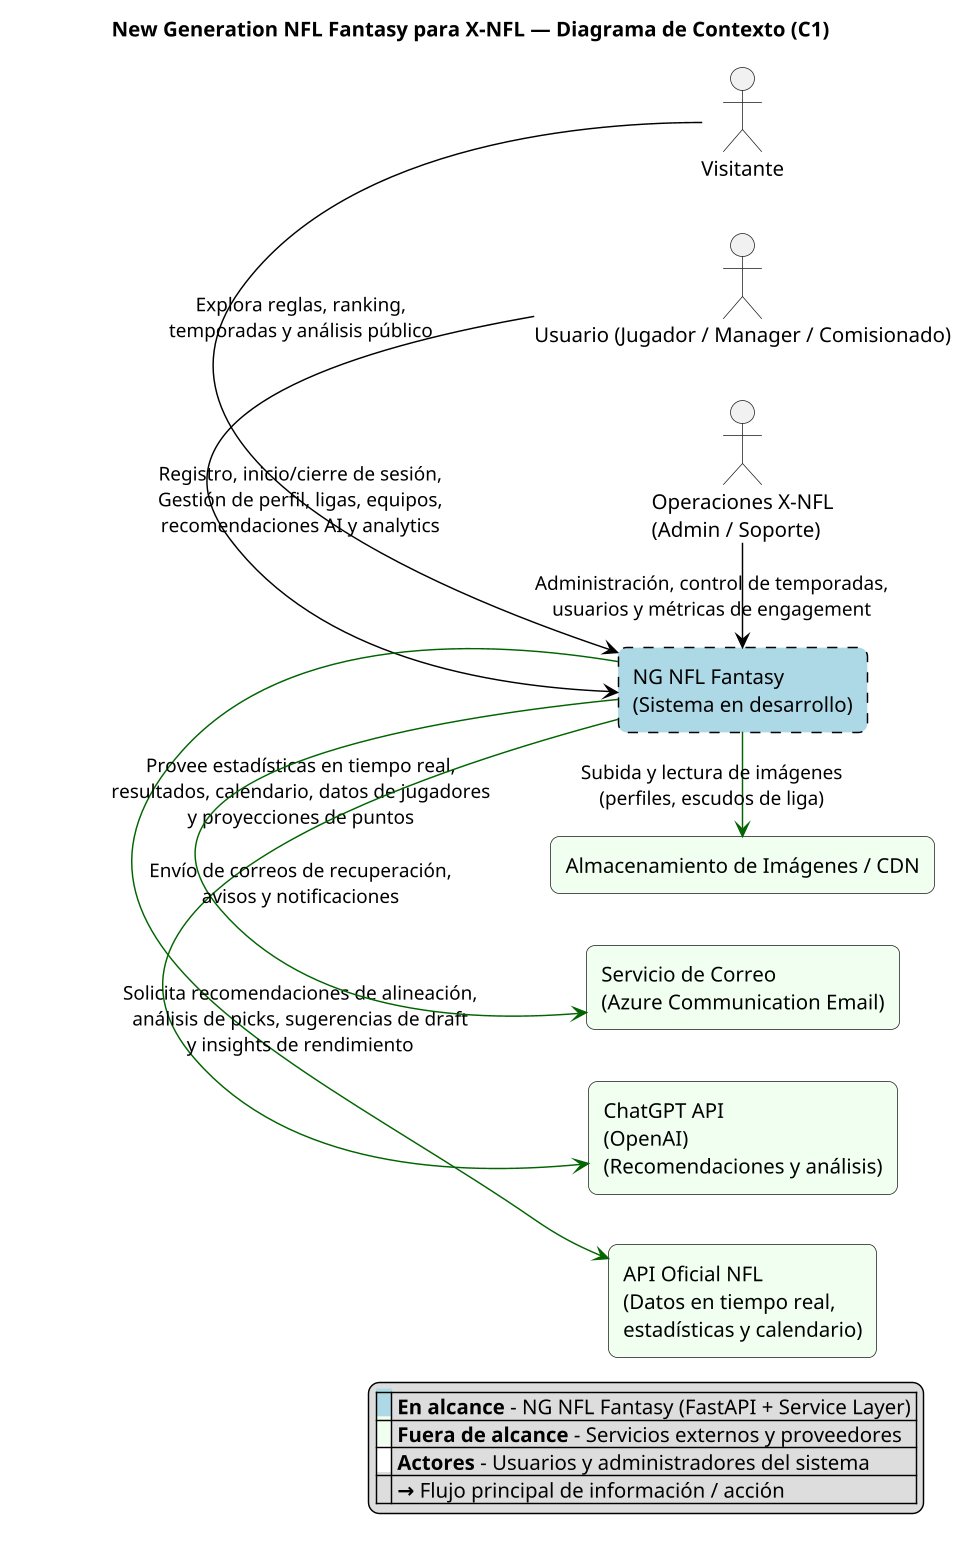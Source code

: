 @startuml contexto
title New Generation NFL Fantasy para X-NFL — Diagrama de Contexto (C1)

skinparam dpi 140
skinparam rectangle {
  RoundCorner 12
}
skinparam packageStyle rectangle
left to right direction

' Actores principales
actor "Visitante" as Visitante
actor "Usuario (Jugador / Manager / Comisionado)" as Usuario
actor "Operaciones X-NFL\n(Admin / Soporte)" as Ops

' Sistema en alcance
rectangle "NG NFL Fantasy\n(Sistema en desarrollo)" as Sistema #LightBlue;line:Black;line.dashed

' Sistemas externos (fuera de alcance)
rectangle "API Oficial NFL\n(Datos en tiempo real,\nestadísticas y calendario)" as NFL #HoneyDew
rectangle "ChatGPT API\n(OpenAI)\n(Recomendaciones y análisis)" as ChatGPT #HoneyDew
rectangle "Servicio de Correo\n(Azure Communication Email)" as Correo #HoneyDew
rectangle "Almacenamiento de Imágenes / CDN" as CDN #HoneyDew

' Relaciones actor <-> sistema
Visitante -[#Black]> Sistema : Explora reglas, ranking,\ntemporadas y análisis público
Usuario   -[#Black]> Sistema : Registro, inicio/cierre de sesión,\nGestión de perfil, ligas, equipos,\nrecomendaciones AI y analytics
Ops       -[#Black]> Sistema : Administración, control de temporadas,\nusuarios y métricas de engagement

' Relaciones sistema <-> externos
Sistema    -[#DarkGreen]> NFL : Provee estadísticas en tiempo real,\nresultados, calendario, datos de jugadores\ny proyecciones de puntos
Sistema -[#DarkGreen]> ChatGPT : Solicita recomendaciones de alineación,\nanálisis de picks, sugerencias de draft\ny insights de rendimiento
Sistema -[#DarkGreen]> Correo : Envío de correos de recuperación,\navisos y notificaciones
Sistema -[#DarkGreen]> CDN : Subida y lectura de imágenes\n(perfiles, escudos de liga)



legend right
  |<back:LightBlue>   | **En alcance** - NG NFL Fantasy (FastAPI + Service Layer) |
  |<back:HoneyDew>   | **Fuera de alcance** - Servicios externos y proveedores |
  |<back:White>   | **Actores** - Usuarios y administradores del sistema |
  | | **→** Flujo principal de información / acción |
endlegend
@enduml
